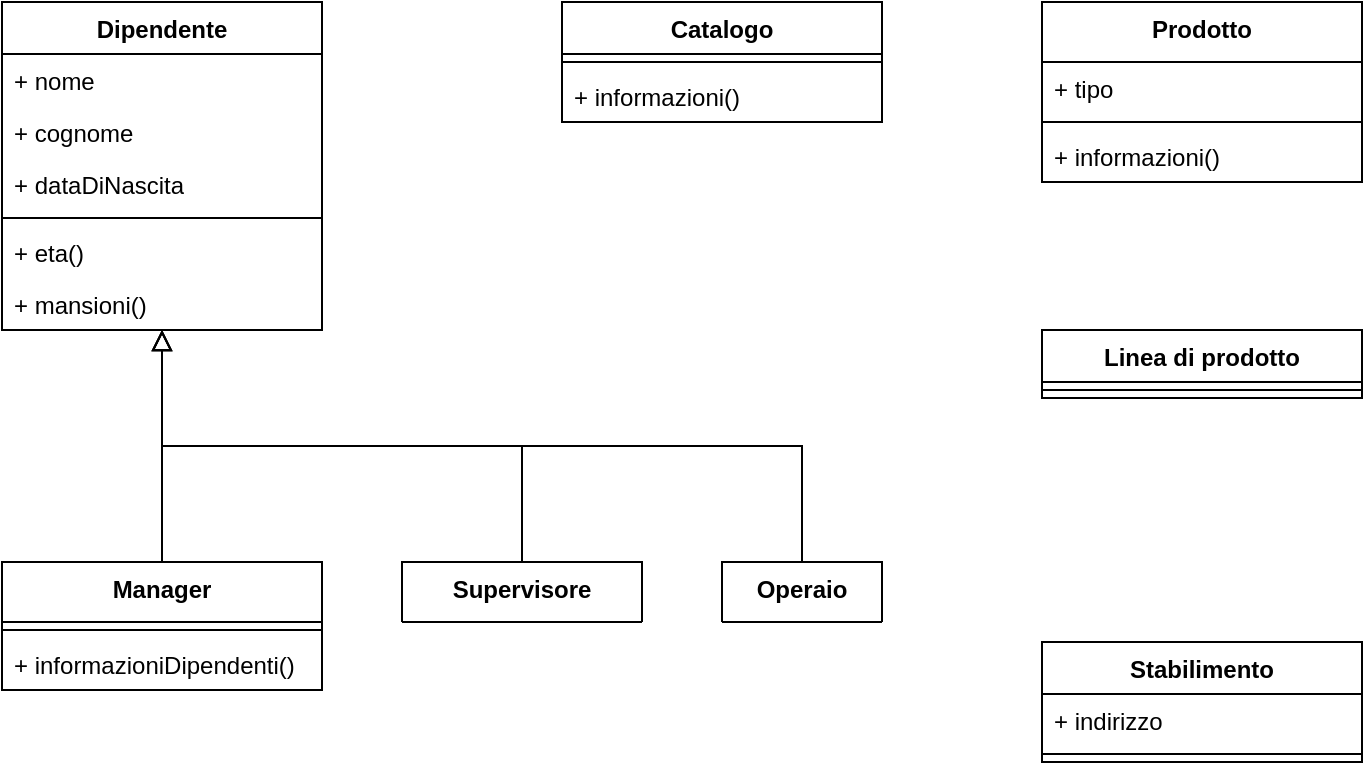 <mxfile version="26.2.4">
  <diagram id="C5RBs43oDa-KdzZeNtuy" name="Page-1">
    <mxGraphModel dx="673" dy="523" grid="1" gridSize="10" guides="1" tooltips="1" connect="1" arrows="1" fold="1" page="1" pageScale="1" pageWidth="827" pageHeight="1169" background="none" math="0" shadow="0">
      <root>
        <mxCell id="WIyWlLk6GJQsqaUBKTNV-0" />
        <mxCell id="WIyWlLk6GJQsqaUBKTNV-1" parent="WIyWlLk6GJQsqaUBKTNV-0" />
        <mxCell id="zkfFHV4jXpPFQw0GAbJ--0" value="Dipendente" style="swimlane;fontStyle=1;align=center;verticalAlign=top;childLayout=stackLayout;horizontal=1;startSize=26;horizontalStack=0;resizeParent=1;resizeLast=0;collapsible=1;marginBottom=0;rounded=0;shadow=0;strokeWidth=1;" parent="WIyWlLk6GJQsqaUBKTNV-1" vertex="1">
          <mxGeometry x="40" y="40" width="160" height="164" as="geometry">
            <mxRectangle x="220" y="120" width="160" height="26" as="alternateBounds" />
          </mxGeometry>
        </mxCell>
        <mxCell id="zkfFHV4jXpPFQw0GAbJ--1" value="+ nome" style="text;align=left;verticalAlign=top;spacingLeft=4;spacingRight=4;overflow=hidden;rotatable=0;points=[[0,0.5],[1,0.5]];portConstraint=eastwest;" parent="zkfFHV4jXpPFQw0GAbJ--0" vertex="1">
          <mxGeometry y="26" width="160" height="26" as="geometry" />
        </mxCell>
        <mxCell id="zkfFHV4jXpPFQw0GAbJ--2" value="+ cognome" style="text;align=left;verticalAlign=top;spacingLeft=4;spacingRight=4;overflow=hidden;rotatable=0;points=[[0,0.5],[1,0.5]];portConstraint=eastwest;rounded=0;shadow=0;html=0;" parent="zkfFHV4jXpPFQw0GAbJ--0" vertex="1">
          <mxGeometry y="52" width="160" height="26" as="geometry" />
        </mxCell>
        <mxCell id="4Zd9SWG2XuLJtxgEVuGe-40" value="+ dataDiNascita" style="text;strokeColor=none;fillColor=none;align=left;verticalAlign=top;spacingLeft=4;spacingRight=4;overflow=hidden;rotatable=0;points=[[0,0.5],[1,0.5]];portConstraint=eastwest;whiteSpace=wrap;html=1;" vertex="1" parent="zkfFHV4jXpPFQw0GAbJ--0">
          <mxGeometry y="78" width="160" height="26" as="geometry" />
        </mxCell>
        <mxCell id="zkfFHV4jXpPFQw0GAbJ--4" value="" style="line;html=1;strokeWidth=1;align=left;verticalAlign=middle;spacingTop=-1;spacingLeft=3;spacingRight=3;rotatable=0;labelPosition=right;points=[];portConstraint=eastwest;" parent="zkfFHV4jXpPFQw0GAbJ--0" vertex="1">
          <mxGeometry y="104" width="160" height="8" as="geometry" />
        </mxCell>
        <mxCell id="4Zd9SWG2XuLJtxgEVuGe-41" value="+ eta()" style="text;strokeColor=none;fillColor=none;align=left;verticalAlign=top;spacingLeft=4;spacingRight=4;overflow=hidden;rotatable=0;points=[[0,0.5],[1,0.5]];portConstraint=eastwest;whiteSpace=wrap;html=1;" vertex="1" parent="zkfFHV4jXpPFQw0GAbJ--0">
          <mxGeometry y="112" width="160" height="26" as="geometry" />
        </mxCell>
        <mxCell id="4Zd9SWG2XuLJtxgEVuGe-82" value="+ mansioni()" style="text;strokeColor=none;fillColor=none;align=left;verticalAlign=top;spacingLeft=4;spacingRight=4;overflow=hidden;rotatable=0;points=[[0,0.5],[1,0.5]];portConstraint=eastwest;whiteSpace=wrap;html=1;" vertex="1" parent="zkfFHV4jXpPFQw0GAbJ--0">
          <mxGeometry y="138" width="160" height="26" as="geometry" />
        </mxCell>
        <mxCell id="4Zd9SWG2XuLJtxgEVuGe-42" value="Manager" style="swimlane;fontStyle=1;align=center;verticalAlign=top;childLayout=stackLayout;horizontal=1;startSize=30;horizontalStack=0;resizeParent=1;resizeParentMax=0;resizeLast=0;collapsible=1;marginBottom=0;whiteSpace=wrap;html=1;" vertex="1" parent="WIyWlLk6GJQsqaUBKTNV-1">
          <mxGeometry x="40" y="320" width="160" height="64" as="geometry" />
        </mxCell>
        <mxCell id="4Zd9SWG2XuLJtxgEVuGe-44" value="" style="line;strokeWidth=1;fillColor=none;align=left;verticalAlign=middle;spacingTop=-1;spacingLeft=3;spacingRight=3;rotatable=0;labelPosition=right;points=[];portConstraint=eastwest;strokeColor=inherit;" vertex="1" parent="4Zd9SWG2XuLJtxgEVuGe-42">
          <mxGeometry y="30" width="160" height="8" as="geometry" />
        </mxCell>
        <mxCell id="4Zd9SWG2XuLJtxgEVuGe-45" value="+ informazioniDipendenti()" style="text;strokeColor=none;fillColor=none;align=left;verticalAlign=top;spacingLeft=4;spacingRight=4;overflow=hidden;rotatable=0;points=[[0,0.5],[1,0.5]];portConstraint=eastwest;whiteSpace=wrap;html=1;" vertex="1" parent="4Zd9SWG2XuLJtxgEVuGe-42">
          <mxGeometry y="38" width="160" height="26" as="geometry" />
        </mxCell>
        <mxCell id="4Zd9SWG2XuLJtxgEVuGe-63" value="Catalogo" style="swimlane;fontStyle=1;align=center;verticalAlign=top;childLayout=stackLayout;horizontal=1;startSize=26;horizontalStack=0;resizeParent=1;resizeParentMax=0;resizeLast=0;collapsible=1;marginBottom=0;whiteSpace=wrap;html=1;" vertex="1" parent="WIyWlLk6GJQsqaUBKTNV-1">
          <mxGeometry x="320" y="40" width="160" height="60" as="geometry" />
        </mxCell>
        <mxCell id="4Zd9SWG2XuLJtxgEVuGe-65" value="" style="line;strokeWidth=1;fillColor=none;align=left;verticalAlign=middle;spacingTop=-1;spacingLeft=3;spacingRight=3;rotatable=0;labelPosition=right;points=[];portConstraint=eastwest;strokeColor=inherit;" vertex="1" parent="4Zd9SWG2XuLJtxgEVuGe-63">
          <mxGeometry y="26" width="160" height="8" as="geometry" />
        </mxCell>
        <mxCell id="4Zd9SWG2XuLJtxgEVuGe-66" value="+ informazioni()" style="text;strokeColor=none;fillColor=none;align=left;verticalAlign=top;spacingLeft=4;spacingRight=4;overflow=hidden;rotatable=0;points=[[0,0.5],[1,0.5]];portConstraint=eastwest;whiteSpace=wrap;html=1;" vertex="1" parent="4Zd9SWG2XuLJtxgEVuGe-63">
          <mxGeometry y="34" width="160" height="26" as="geometry" />
        </mxCell>
        <mxCell id="4Zd9SWG2XuLJtxgEVuGe-67" value="Supervisore" style="swimlane;fontStyle=1;align=center;verticalAlign=top;childLayout=stackLayout;horizontal=1;startSize=30;horizontalStack=0;resizeParent=1;resizeParentMax=0;resizeLast=0;collapsible=1;marginBottom=0;whiteSpace=wrap;html=1;" vertex="1" collapsed="1" parent="WIyWlLk6GJQsqaUBKTNV-1">
          <mxGeometry x="240" y="320" width="120" height="30" as="geometry">
            <mxRectangle x="200" y="400" width="160" height="38" as="alternateBounds" />
          </mxGeometry>
        </mxCell>
        <mxCell id="4Zd9SWG2XuLJtxgEVuGe-68" value="" style="line;strokeWidth=1;fillColor=none;align=left;verticalAlign=middle;spacingTop=-1;spacingLeft=3;spacingRight=3;rotatable=0;labelPosition=right;points=[];portConstraint=eastwest;strokeColor=inherit;" vertex="1" parent="4Zd9SWG2XuLJtxgEVuGe-67">
          <mxGeometry y="30" width="160" height="8" as="geometry" />
        </mxCell>
        <mxCell id="4Zd9SWG2XuLJtxgEVuGe-70" value="Operaio" style="swimlane;fontStyle=1;align=center;verticalAlign=top;childLayout=stackLayout;horizontal=1;startSize=30;horizontalStack=0;resizeParent=1;resizeParentMax=0;resizeLast=0;collapsible=1;marginBottom=0;whiteSpace=wrap;html=1;" vertex="1" collapsed="1" parent="WIyWlLk6GJQsqaUBKTNV-1">
          <mxGeometry x="400" y="320" width="80" height="30" as="geometry">
            <mxRectangle x="400" y="320" width="160" height="38" as="alternateBounds" />
          </mxGeometry>
        </mxCell>
        <mxCell id="4Zd9SWG2XuLJtxgEVuGe-71" value="" style="line;strokeWidth=1;fillColor=none;align=left;verticalAlign=middle;spacingTop=-1;spacingLeft=3;spacingRight=3;rotatable=0;labelPosition=right;points=[];portConstraint=eastwest;strokeColor=inherit;" vertex="1" parent="4Zd9SWG2XuLJtxgEVuGe-70">
          <mxGeometry y="30" width="160" height="8" as="geometry" />
        </mxCell>
        <mxCell id="4Zd9SWG2XuLJtxgEVuGe-77" value="" style="endArrow=none;html=1;edgeStyle=elbowEdgeStyle;rounded=0;fontSize=12;startSize=8;endSize=8;elbow=vertical;startArrow=block;startFill=0;" edge="1" parent="WIyWlLk6GJQsqaUBKTNV-1" source="zkfFHV4jXpPFQw0GAbJ--0" target="4Zd9SWG2XuLJtxgEVuGe-42">
          <mxGeometry relative="1" as="geometry">
            <mxPoint x="50" y="250" as="sourcePoint" />
            <mxPoint x="210" y="250" as="targetPoint" />
          </mxGeometry>
        </mxCell>
        <mxCell id="4Zd9SWG2XuLJtxgEVuGe-80" value="" style="endArrow=none;html=1;edgeStyle=elbowEdgeStyle;rounded=0;fontSize=12;startSize=8;endSize=8;elbow=vertical;startArrow=block;startFill=0;" edge="1" parent="WIyWlLk6GJQsqaUBKTNV-1" source="zkfFHV4jXpPFQw0GAbJ--0" target="4Zd9SWG2XuLJtxgEVuGe-67">
          <mxGeometry relative="1" as="geometry">
            <mxPoint x="130" y="188" as="sourcePoint" />
            <mxPoint x="130" y="330" as="targetPoint" />
          </mxGeometry>
        </mxCell>
        <mxCell id="4Zd9SWG2XuLJtxgEVuGe-81" value="" style="endArrow=none;html=1;edgeStyle=elbowEdgeStyle;rounded=0;fontSize=12;startSize=8;endSize=8;elbow=vertical;startArrow=block;startFill=0;" edge="1" parent="WIyWlLk6GJQsqaUBKTNV-1" source="zkfFHV4jXpPFQw0GAbJ--0" target="4Zd9SWG2XuLJtxgEVuGe-70">
          <mxGeometry relative="1" as="geometry">
            <mxPoint x="130" y="190" as="sourcePoint" />
            <mxPoint x="290" y="410" as="targetPoint" />
          </mxGeometry>
        </mxCell>
        <mxCell id="4Zd9SWG2XuLJtxgEVuGe-83" value="Prodotto" style="swimlane;fontStyle=1;align=center;verticalAlign=top;childLayout=stackLayout;horizontal=1;startSize=30;horizontalStack=0;resizeParent=1;resizeParentMax=0;resizeLast=0;collapsible=1;marginBottom=0;whiteSpace=wrap;html=1;" vertex="1" parent="WIyWlLk6GJQsqaUBKTNV-1">
          <mxGeometry x="560" y="40" width="160" height="90" as="geometry" />
        </mxCell>
        <mxCell id="4Zd9SWG2XuLJtxgEVuGe-84" value="+ tipo" style="text;strokeColor=none;fillColor=none;align=left;verticalAlign=top;spacingLeft=4;spacingRight=4;overflow=hidden;rotatable=0;points=[[0,0.5],[1,0.5]];portConstraint=eastwest;whiteSpace=wrap;html=1;" vertex="1" parent="4Zd9SWG2XuLJtxgEVuGe-83">
          <mxGeometry y="30" width="160" height="26" as="geometry" />
        </mxCell>
        <mxCell id="4Zd9SWG2XuLJtxgEVuGe-85" value="" style="line;strokeWidth=1;fillColor=none;align=left;verticalAlign=middle;spacingTop=-1;spacingLeft=3;spacingRight=3;rotatable=0;labelPosition=right;points=[];portConstraint=eastwest;strokeColor=inherit;" vertex="1" parent="4Zd9SWG2XuLJtxgEVuGe-83">
          <mxGeometry y="56" width="160" height="8" as="geometry" />
        </mxCell>
        <mxCell id="4Zd9SWG2XuLJtxgEVuGe-86" value="+ informazioni()" style="text;strokeColor=none;fillColor=none;align=left;verticalAlign=top;spacingLeft=4;spacingRight=4;overflow=hidden;rotatable=0;points=[[0,0.5],[1,0.5]];portConstraint=eastwest;whiteSpace=wrap;html=1;" vertex="1" parent="4Zd9SWG2XuLJtxgEVuGe-83">
          <mxGeometry y="64" width="160" height="26" as="geometry" />
        </mxCell>
        <mxCell id="4Zd9SWG2XuLJtxgEVuGe-89" value="Stabilimento" style="swimlane;fontStyle=1;align=center;verticalAlign=top;childLayout=stackLayout;horizontal=1;startSize=26;horizontalStack=0;resizeParent=1;resizeParentMax=0;resizeLast=0;collapsible=1;marginBottom=0;whiteSpace=wrap;html=1;" vertex="1" parent="WIyWlLk6GJQsqaUBKTNV-1">
          <mxGeometry x="560" y="360" width="160" height="60" as="geometry" />
        </mxCell>
        <mxCell id="4Zd9SWG2XuLJtxgEVuGe-90" value="+ indirizzo" style="text;strokeColor=none;fillColor=none;align=left;verticalAlign=top;spacingLeft=4;spacingRight=4;overflow=hidden;rotatable=0;points=[[0,0.5],[1,0.5]];portConstraint=eastwest;whiteSpace=wrap;html=1;" vertex="1" parent="4Zd9SWG2XuLJtxgEVuGe-89">
          <mxGeometry y="26" width="160" height="26" as="geometry" />
        </mxCell>
        <mxCell id="4Zd9SWG2XuLJtxgEVuGe-91" value="" style="line;strokeWidth=1;fillColor=none;align=left;verticalAlign=middle;spacingTop=-1;spacingLeft=3;spacingRight=3;rotatable=0;labelPosition=right;points=[];portConstraint=eastwest;strokeColor=inherit;" vertex="1" parent="4Zd9SWG2XuLJtxgEVuGe-89">
          <mxGeometry y="52" width="160" height="8" as="geometry" />
        </mxCell>
        <mxCell id="4Zd9SWG2XuLJtxgEVuGe-93" value="Linea di prodotto" style="swimlane;fontStyle=1;align=center;verticalAlign=top;childLayout=stackLayout;horizontal=1;startSize=26;horizontalStack=0;resizeParent=1;resizeParentMax=0;resizeLast=0;collapsible=1;marginBottom=0;whiteSpace=wrap;html=1;" vertex="1" parent="WIyWlLk6GJQsqaUBKTNV-1">
          <mxGeometry x="560" y="204" width="160" height="34" as="geometry" />
        </mxCell>
        <mxCell id="4Zd9SWG2XuLJtxgEVuGe-95" value="" style="line;strokeWidth=1;fillColor=none;align=left;verticalAlign=middle;spacingTop=-1;spacingLeft=3;spacingRight=3;rotatable=0;labelPosition=right;points=[];portConstraint=eastwest;strokeColor=inherit;" vertex="1" parent="4Zd9SWG2XuLJtxgEVuGe-93">
          <mxGeometry y="26" width="160" height="8" as="geometry" />
        </mxCell>
      </root>
    </mxGraphModel>
  </diagram>
</mxfile>
